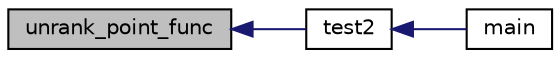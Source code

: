 digraph "unrank_point_func"
{
  edge [fontname="Helvetica",fontsize="10",labelfontname="Helvetica",labelfontsize="10"];
  node [fontname="Helvetica",fontsize="10",shape=record];
  rankdir="LR";
  Node1877 [label="unrank_point_func",height=0.2,width=0.4,color="black", fillcolor="grey75", style="filled", fontcolor="black"];
  Node1877 -> Node1878 [dir="back",color="midnightblue",fontsize="10",style="solid",fontname="Helvetica"];
  Node1878 [label="test2",height=0.2,width=0.4,color="black", fillcolor="white", style="filled",URL="$d9/db0/factor__space_8_c.html#a39d73a812e5fd8f1bc111e948368cb10"];
  Node1878 -> Node1879 [dir="back",color="midnightblue",fontsize="10",style="solid",fontname="Helvetica"];
  Node1879 [label="main",height=0.2,width=0.4,color="black", fillcolor="white", style="filled",URL="$d9/db0/factor__space_8_c.html#a3c04138a5bfe5d72780bb7e82a18e627"];
}
